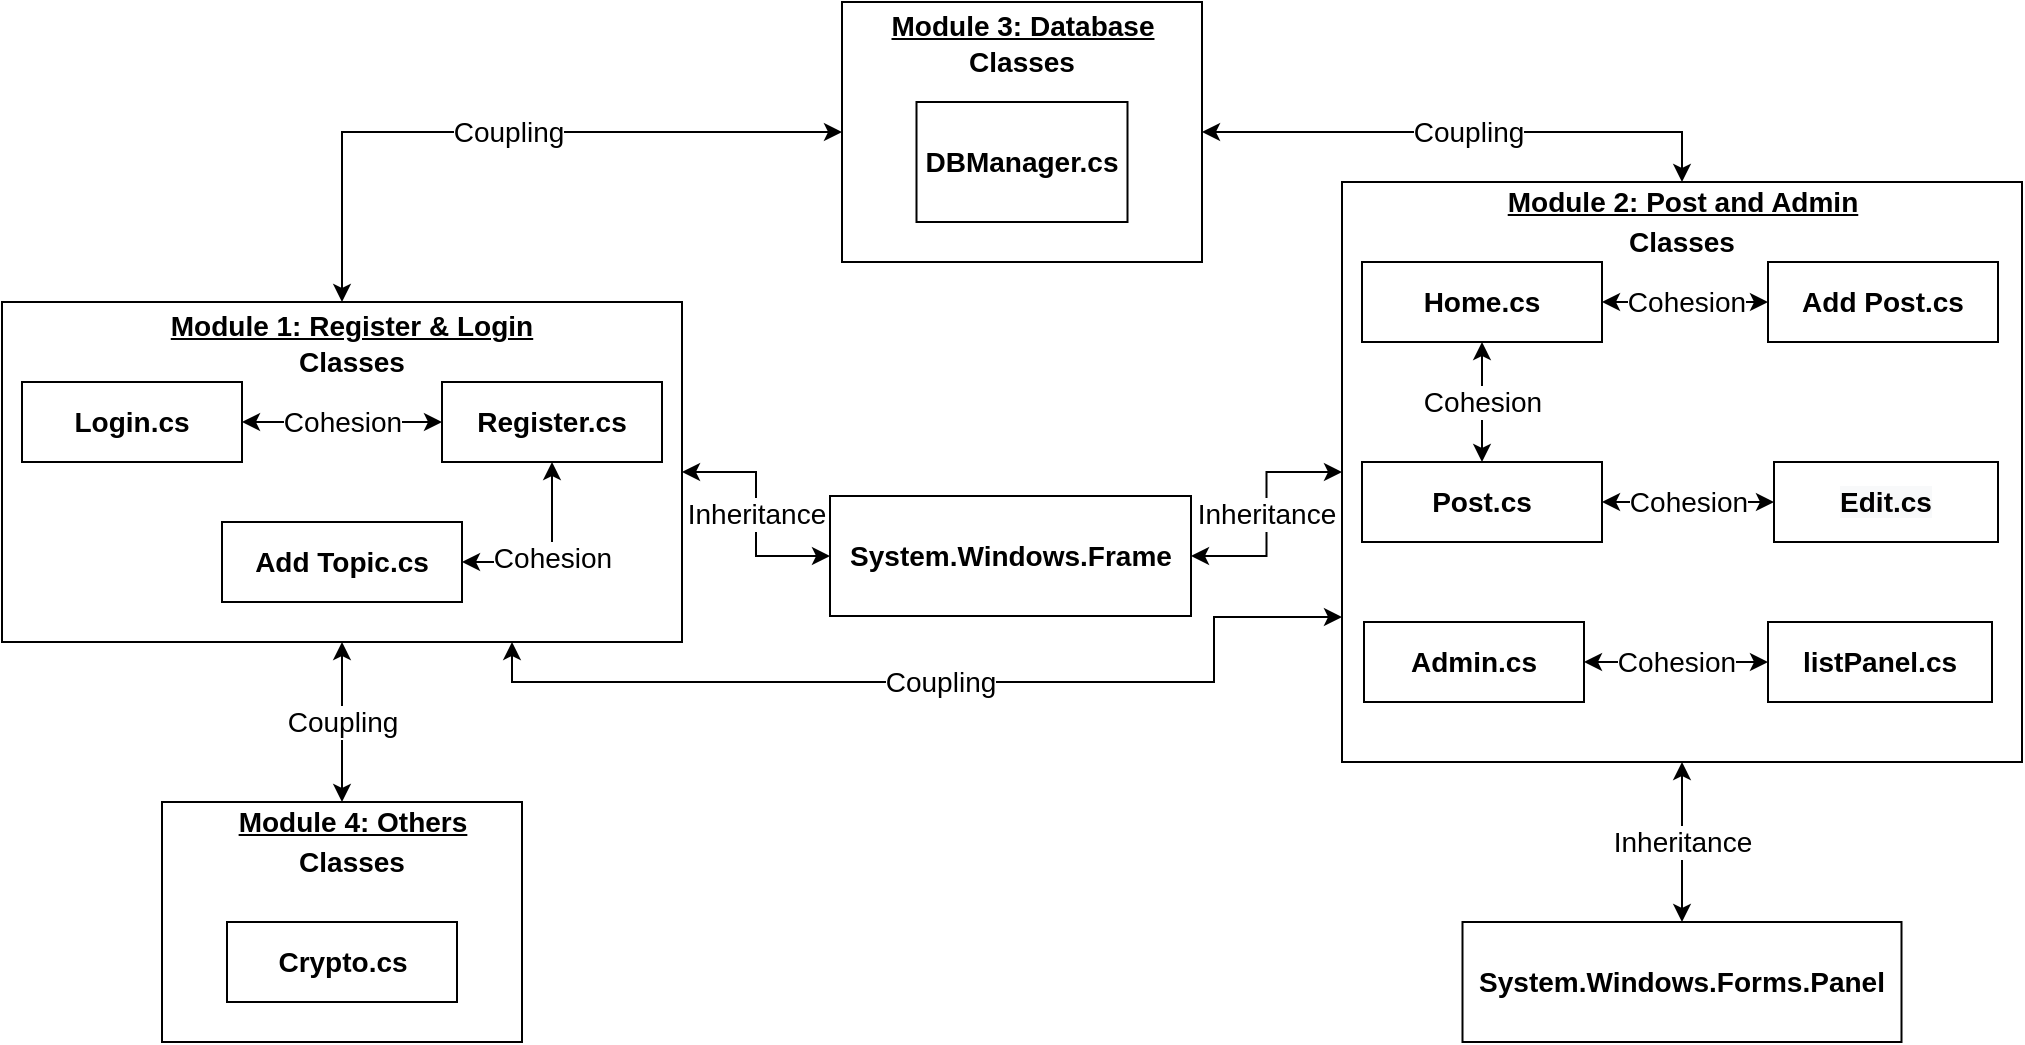 <mxfile version="13.5.8" type="device"><diagram id="Aqt-SjMzMhS_XKylZihD" name="Page-1"><mxGraphModel dx="1320" dy="916" grid="0" gridSize="10" guides="1" tooltips="1" connect="1" arrows="1" fold="1" page="0" pageScale="1" pageWidth="850" pageHeight="1100" math="0" shadow="0"><root><mxCell id="0"/><mxCell id="1" parent="0"/><mxCell id="k7PDTmAUeTGtfxj1Qz5I-50" value="Inheritance" style="edgeStyle=orthogonalEdgeStyle;rounded=0;orthogonalLoop=1;jettySize=auto;html=1;exitX=1;exitY=0.5;exitDx=0;exitDy=0;entryX=0;entryY=0.5;entryDx=0;entryDy=0;startArrow=classic;startFill=1;endArrow=classic;endFill=1;fontStyle=0;fontSize=14;" edge="1" parent="1" source="k7PDTmAUeTGtfxj1Qz5I-1" target="k7PDTmAUeTGtfxj1Qz5I-46"><mxGeometry relative="1" as="geometry"/></mxCell><mxCell id="k7PDTmAUeTGtfxj1Qz5I-55" value="Coupling" style="edgeStyle=orthogonalEdgeStyle;rounded=0;orthogonalLoop=1;jettySize=auto;html=1;exitX=0.5;exitY=1;exitDx=0;exitDy=0;startArrow=classic;startFill=1;endArrow=classic;endFill=1;fontStyle=0;fontSize=14;" edge="1" parent="1" source="k7PDTmAUeTGtfxj1Qz5I-1" target="k7PDTmAUeTGtfxj1Qz5I-41"><mxGeometry relative="1" as="geometry"/></mxCell><mxCell id="k7PDTmAUeTGtfxj1Qz5I-64" value="Coupling" style="edgeStyle=orthogonalEdgeStyle;rounded=0;orthogonalLoop=1;jettySize=auto;html=1;exitX=0.75;exitY=1;exitDx=0;exitDy=0;entryX=0;entryY=0.75;entryDx=0;entryDy=0;startArrow=classic;startFill=1;endArrow=classic;endFill=1;fontSize=14;" edge="1" parent="1" source="k7PDTmAUeTGtfxj1Qz5I-1" target="k7PDTmAUeTGtfxj1Qz5I-12"><mxGeometry relative="1" as="geometry"><Array as="points"><mxPoint x="395" y="290"/><mxPoint x="746" y="290"/><mxPoint x="746" y="258"/></Array></mxGeometry></mxCell><mxCell id="k7PDTmAUeTGtfxj1Qz5I-1" value="" style="rounded=0;whiteSpace=wrap;html=1;fontStyle=1;fontSize=14;" vertex="1" parent="1"><mxGeometry x="140" y="100" width="340" height="170" as="geometry"/></mxCell><mxCell id="k7PDTmAUeTGtfxj1Qz5I-52" value="Coupling" style="edgeStyle=orthogonalEdgeStyle;rounded=0;orthogonalLoop=1;jettySize=auto;html=1;entryX=0;entryY=0.5;entryDx=0;entryDy=0;startArrow=classic;startFill=1;endArrow=classic;endFill=1;fontStyle=0;fontSize=14;" edge="1" parent="1" source="k7PDTmAUeTGtfxj1Qz5I-1" target="k7PDTmAUeTGtfxj1Qz5I-26"><mxGeometry relative="1" as="geometry"><Array as="points"><mxPoint x="310" y="15"/></Array></mxGeometry></mxCell><mxCell id="k7PDTmAUeTGtfxj1Qz5I-2" value="Module 1: Register &amp;amp; Login" style="text;html=1;strokeColor=none;fillColor=none;align=center;verticalAlign=middle;whiteSpace=wrap;rounded=0;fontStyle=5;fontSize=14;" vertex="1" parent="1"><mxGeometry x="204.25" y="102" width="221.5" height="20" as="geometry"/></mxCell><mxCell id="k7PDTmAUeTGtfxj1Qz5I-4" value="Classes" style="text;html=1;strokeColor=none;fillColor=none;align=center;verticalAlign=middle;whiteSpace=wrap;rounded=0;fontStyle=1;fontSize=14;" vertex="1" parent="1"><mxGeometry x="295" y="120" width="40" height="20" as="geometry"/></mxCell><mxCell id="k7PDTmAUeTGtfxj1Qz5I-11" value="Cohesion" style="edgeStyle=orthogonalEdgeStyle;rounded=0;orthogonalLoop=1;jettySize=auto;html=1;exitX=1;exitY=0.5;exitDx=0;exitDy=0;entryX=0;entryY=0.5;entryDx=0;entryDy=0;startArrow=classic;startFill=1;fontStyle=0;fontSize=14;" edge="1" parent="1" source="k7PDTmAUeTGtfxj1Qz5I-5" target="k7PDTmAUeTGtfxj1Qz5I-8"><mxGeometry relative="1" as="geometry"/></mxCell><mxCell id="k7PDTmAUeTGtfxj1Qz5I-5" value="&lt;span style=&quot;font-size: 14px;&quot;&gt;Login.cs&lt;/span&gt;" style="rounded=0;whiteSpace=wrap;html=1;fontStyle=1;fontSize=14;" vertex="1" parent="1"><mxGeometry x="150" y="140" width="110" height="40" as="geometry"/></mxCell><mxCell id="k7PDTmAUeTGtfxj1Qz5I-21" value="Cohesion" style="edgeStyle=orthogonalEdgeStyle;rounded=0;orthogonalLoop=1;jettySize=auto;html=1;exitX=0.5;exitY=1;exitDx=0;exitDy=0;entryX=1;entryY=0.5;entryDx=0;entryDy=0;endArrow=classic;endFill=1;startArrow=classic;startFill=1;fontStyle=0;fontSize=14;" edge="1" parent="1" source="k7PDTmAUeTGtfxj1Qz5I-8" target="k7PDTmAUeTGtfxj1Qz5I-19"><mxGeometry relative="1" as="geometry"/></mxCell><mxCell id="k7PDTmAUeTGtfxj1Qz5I-8" value="&lt;span style=&quot;font-size: 14px;&quot;&gt;Register.cs&lt;/span&gt;" style="rounded=0;whiteSpace=wrap;html=1;fontStyle=1;fontSize=14;" vertex="1" parent="1"><mxGeometry x="360" y="140" width="110" height="40" as="geometry"/></mxCell><mxCell id="k7PDTmAUeTGtfxj1Qz5I-51" value="Inheritance" style="edgeStyle=orthogonalEdgeStyle;rounded=0;orthogonalLoop=1;jettySize=auto;html=1;exitX=0;exitY=0.5;exitDx=0;exitDy=0;entryX=1;entryY=0.5;entryDx=0;entryDy=0;startArrow=classic;startFill=1;endArrow=classic;endFill=1;fontStyle=0;fontSize=14;" edge="1" parent="1" source="k7PDTmAUeTGtfxj1Qz5I-12" target="k7PDTmAUeTGtfxj1Qz5I-46"><mxGeometry relative="1" as="geometry"/></mxCell><mxCell id="k7PDTmAUeTGtfxj1Qz5I-56" value="Inheritance" style="edgeStyle=orthogonalEdgeStyle;rounded=0;orthogonalLoop=1;jettySize=auto;html=1;exitX=0.5;exitY=1;exitDx=0;exitDy=0;entryX=0.5;entryY=0;entryDx=0;entryDy=0;startArrow=classic;startFill=1;endArrow=classic;endFill=1;fontStyle=0;fontSize=14;" edge="1" parent="1" source="k7PDTmAUeTGtfxj1Qz5I-12" target="k7PDTmAUeTGtfxj1Qz5I-47"><mxGeometry relative="1" as="geometry"/></mxCell><mxCell id="k7PDTmAUeTGtfxj1Qz5I-12" value="" style="rounded=0;whiteSpace=wrap;html=1;fontStyle=1;fontSize=14;" vertex="1" parent="1"><mxGeometry x="810" y="40" width="340" height="290" as="geometry"/></mxCell><mxCell id="k7PDTmAUeTGtfxj1Qz5I-53" value="Coupling" style="edgeStyle=orthogonalEdgeStyle;rounded=0;orthogonalLoop=1;jettySize=auto;html=1;entryX=1;entryY=0.5;entryDx=0;entryDy=0;startArrow=classic;startFill=1;endArrow=classic;endFill=1;fontStyle=0;fontSize=14;" edge="1" parent="1" source="k7PDTmAUeTGtfxj1Qz5I-12" target="k7PDTmAUeTGtfxj1Qz5I-26"><mxGeometry relative="1" as="geometry"><Array as="points"><mxPoint x="980" y="15"/></Array></mxGeometry></mxCell><mxCell id="k7PDTmAUeTGtfxj1Qz5I-13" value="Module 2: Post and Admin" style="text;html=1;strokeColor=none;fillColor=none;align=center;verticalAlign=middle;whiteSpace=wrap;rounded=0;fontStyle=5;fontSize=14;" vertex="1" parent="1"><mxGeometry x="862.75" y="40" width="234.5" height="20" as="geometry"/></mxCell><mxCell id="k7PDTmAUeTGtfxj1Qz5I-14" value="Classes" style="text;html=1;strokeColor=none;fillColor=none;align=center;verticalAlign=middle;whiteSpace=wrap;rounded=0;fontStyle=1;fontSize=14;" vertex="1" parent="1"><mxGeometry x="960" y="60" width="40" height="20" as="geometry"/></mxCell><mxCell id="k7PDTmAUeTGtfxj1Qz5I-57" value="Cohesion" style="edgeStyle=orthogonalEdgeStyle;rounded=0;orthogonalLoop=1;jettySize=auto;html=1;exitX=0.5;exitY=0;exitDx=0;exitDy=0;entryX=0.5;entryY=1;entryDx=0;entryDy=0;startArrow=classic;startFill=1;endArrow=classic;endFill=1;fontSize=14;" edge="1" parent="1" source="k7PDTmAUeTGtfxj1Qz5I-15" target="k7PDTmAUeTGtfxj1Qz5I-29"><mxGeometry relative="1" as="geometry"/></mxCell><mxCell id="k7PDTmAUeTGtfxj1Qz5I-58" value="Cohesion" style="edgeStyle=orthogonalEdgeStyle;rounded=0;orthogonalLoop=1;jettySize=auto;html=1;exitX=1;exitY=0.5;exitDx=0;exitDy=0;entryX=0;entryY=0.5;entryDx=0;entryDy=0;startArrow=classic;startFill=1;endArrow=classic;endFill=1;fontSize=14;" edge="1" parent="1" source="k7PDTmAUeTGtfxj1Qz5I-15" target="k7PDTmAUeTGtfxj1Qz5I-35"><mxGeometry relative="1" as="geometry"/></mxCell><mxCell id="k7PDTmAUeTGtfxj1Qz5I-15" value="&lt;span style=&quot;font-size: 14px;&quot;&gt;Post.cs&lt;/span&gt;" style="rounded=0;whiteSpace=wrap;html=1;fontStyle=1;fontSize=14;" vertex="1" parent="1"><mxGeometry x="820" y="180" width="120" height="40" as="geometry"/></mxCell><mxCell id="k7PDTmAUeTGtfxj1Qz5I-63" value="Cohesion" style="edgeStyle=orthogonalEdgeStyle;rounded=0;orthogonalLoop=1;jettySize=auto;html=1;exitX=1;exitY=0.5;exitDx=0;exitDy=0;entryX=0;entryY=0.5;entryDx=0;entryDy=0;startArrow=classic;startFill=1;endArrow=classic;endFill=1;fontSize=14;" edge="1" parent="1" source="k7PDTmAUeTGtfxj1Qz5I-17" target="k7PDTmAUeTGtfxj1Qz5I-33"><mxGeometry relative="1" as="geometry"/></mxCell><mxCell id="k7PDTmAUeTGtfxj1Qz5I-17" value="&lt;span style=&quot;font-size: 14px;&quot;&gt;Admin.cs&lt;/span&gt;" style="rounded=0;whiteSpace=wrap;html=1;fontStyle=1;fontSize=14;" vertex="1" parent="1"><mxGeometry x="821" y="260" width="110" height="40" as="geometry"/></mxCell><mxCell id="k7PDTmAUeTGtfxj1Qz5I-19" value="&lt;span style=&quot;font-size: 14px;&quot;&gt;Add Topic.cs&lt;/span&gt;" style="rounded=0;whiteSpace=wrap;html=1;fontStyle=1;fontSize=14;" vertex="1" parent="1"><mxGeometry x="250" y="210" width="120" height="40" as="geometry"/></mxCell><mxCell id="k7PDTmAUeTGtfxj1Qz5I-22" value="&lt;span style=&quot;font-size: 14px;&quot;&gt;Add Post.cs&lt;/span&gt;" style="rounded=0;whiteSpace=wrap;html=1;fontStyle=1;fontSize=14;" vertex="1" parent="1"><mxGeometry x="1023" y="80" width="115" height="40" as="geometry"/></mxCell><mxCell id="k7PDTmAUeTGtfxj1Qz5I-26" value="" style="rounded=0;whiteSpace=wrap;html=1;fontStyle=1;fontSize=14;" vertex="1" parent="1"><mxGeometry x="560" y="-50" width="180" height="130" as="geometry"/></mxCell><mxCell id="k7PDTmAUeTGtfxj1Qz5I-28" value="Module 3: Database" style="text;html=1;strokeColor=none;fillColor=none;align=center;verticalAlign=middle;whiteSpace=wrap;rounded=0;fontStyle=5;fontSize=14;" vertex="1" parent="1"><mxGeometry x="576.5" y="-48" width="146.5" height="20" as="geometry"/></mxCell><mxCell id="k7PDTmAUeTGtfxj1Qz5I-62" value="Cohesion" style="edgeStyle=orthogonalEdgeStyle;rounded=0;orthogonalLoop=1;jettySize=auto;html=1;exitX=1;exitY=0.5;exitDx=0;exitDy=0;entryX=0;entryY=0.5;entryDx=0;entryDy=0;startArrow=classic;startFill=1;endArrow=classic;endFill=1;fontSize=14;" edge="1" parent="1" source="k7PDTmAUeTGtfxj1Qz5I-29" target="k7PDTmAUeTGtfxj1Qz5I-22"><mxGeometry relative="1" as="geometry"/></mxCell><mxCell id="k7PDTmAUeTGtfxj1Qz5I-29" value="&lt;span style=&quot;font-size: 14px;&quot;&gt;Home.cs&lt;/span&gt;" style="rounded=0;whiteSpace=wrap;html=1;fontStyle=1;fontSize=14;" vertex="1" parent="1"><mxGeometry x="820" y="80" width="120" height="40" as="geometry"/></mxCell><mxCell id="k7PDTmAUeTGtfxj1Qz5I-33" value="&lt;span style=&quot;font-size: 14px;&quot;&gt;listPanel.cs&lt;/span&gt;" style="rounded=0;whiteSpace=wrap;html=1;fontStyle=1;fontSize=14;" vertex="1" parent="1"><mxGeometry x="1023" y="260" width="112" height="40" as="geometry"/></mxCell><mxCell id="k7PDTmAUeTGtfxj1Qz5I-35" value="&#10;&#10;&lt;span style=&quot;color: rgb(0, 0, 0); font-family: helvetica; font-size: 14px; font-style: normal; letter-spacing: normal; text-align: center; text-indent: 0px; text-transform: none; word-spacing: 0px; background-color: rgb(248, 249, 250); display: inline; float: none;&quot;&gt;Edit.cs&lt;/span&gt;&#10;&#10;" style="rounded=0;whiteSpace=wrap;html=1;fontStyle=1;fontSize=14;" vertex="1" parent="1"><mxGeometry x="1026" y="180" width="112" height="40" as="geometry"/></mxCell><mxCell id="k7PDTmAUeTGtfxj1Qz5I-37" value="Classes" style="text;html=1;strokeColor=none;fillColor=none;align=center;verticalAlign=middle;whiteSpace=wrap;rounded=0;fontStyle=1;fontSize=14;" vertex="1" parent="1"><mxGeometry x="630" y="-30" width="40" height="20" as="geometry"/></mxCell><mxCell id="k7PDTmAUeTGtfxj1Qz5I-39" value="&lt;span style=&quot;font-size: 14px;&quot;&gt;DBManager.cs&lt;/span&gt;" style="rounded=0;whiteSpace=wrap;html=1;fontStyle=1;fontSize=14;" vertex="1" parent="1"><mxGeometry x="597.25" width="105.5" height="60" as="geometry"/></mxCell><mxCell id="k7PDTmAUeTGtfxj1Qz5I-41" value="" style="rounded=0;whiteSpace=wrap;html=1;fontStyle=1;fontSize=14;" vertex="1" parent="1"><mxGeometry x="220" y="350" width="180" height="120" as="geometry"/></mxCell><mxCell id="k7PDTmAUeTGtfxj1Qz5I-42" value="Module 4: Others" style="text;html=1;strokeColor=none;fillColor=none;align=center;verticalAlign=middle;whiteSpace=wrap;rounded=0;fontStyle=5;fontSize=14;" vertex="1" parent="1"><mxGeometry x="252.5" y="350" width="125" height="20" as="geometry"/></mxCell><mxCell id="k7PDTmAUeTGtfxj1Qz5I-43" value="Classes" style="text;html=1;strokeColor=none;fillColor=none;align=center;verticalAlign=middle;whiteSpace=wrap;rounded=0;fontStyle=1;fontSize=14;" vertex="1" parent="1"><mxGeometry x="295" y="370" width="40" height="20" as="geometry"/></mxCell><mxCell id="k7PDTmAUeTGtfxj1Qz5I-44" value="&lt;span style=&quot;font-size: 14px;&quot;&gt;Crypto.cs&lt;/span&gt;" style="rounded=0;whiteSpace=wrap;html=1;fontStyle=1;fontSize=14;" vertex="1" parent="1"><mxGeometry x="252.5" y="410" width="115" height="40" as="geometry"/></mxCell><mxCell id="k7PDTmAUeTGtfxj1Qz5I-46" value="System.Windows.Frame" style="rounded=0;whiteSpace=wrap;html=1;fontStyle=1;fontSize=14;" vertex="1" parent="1"><mxGeometry x="554" y="197" width="180.5" height="60" as="geometry"/></mxCell><mxCell id="k7PDTmAUeTGtfxj1Qz5I-47" value="System.Windows.Forms.Panel" style="rounded=0;whiteSpace=wrap;html=1;fontStyle=1;fontSize=14;" vertex="1" parent="1"><mxGeometry x="870.25" y="410" width="219.5" height="60" as="geometry"/></mxCell></root></mxGraphModel></diagram></mxfile>
